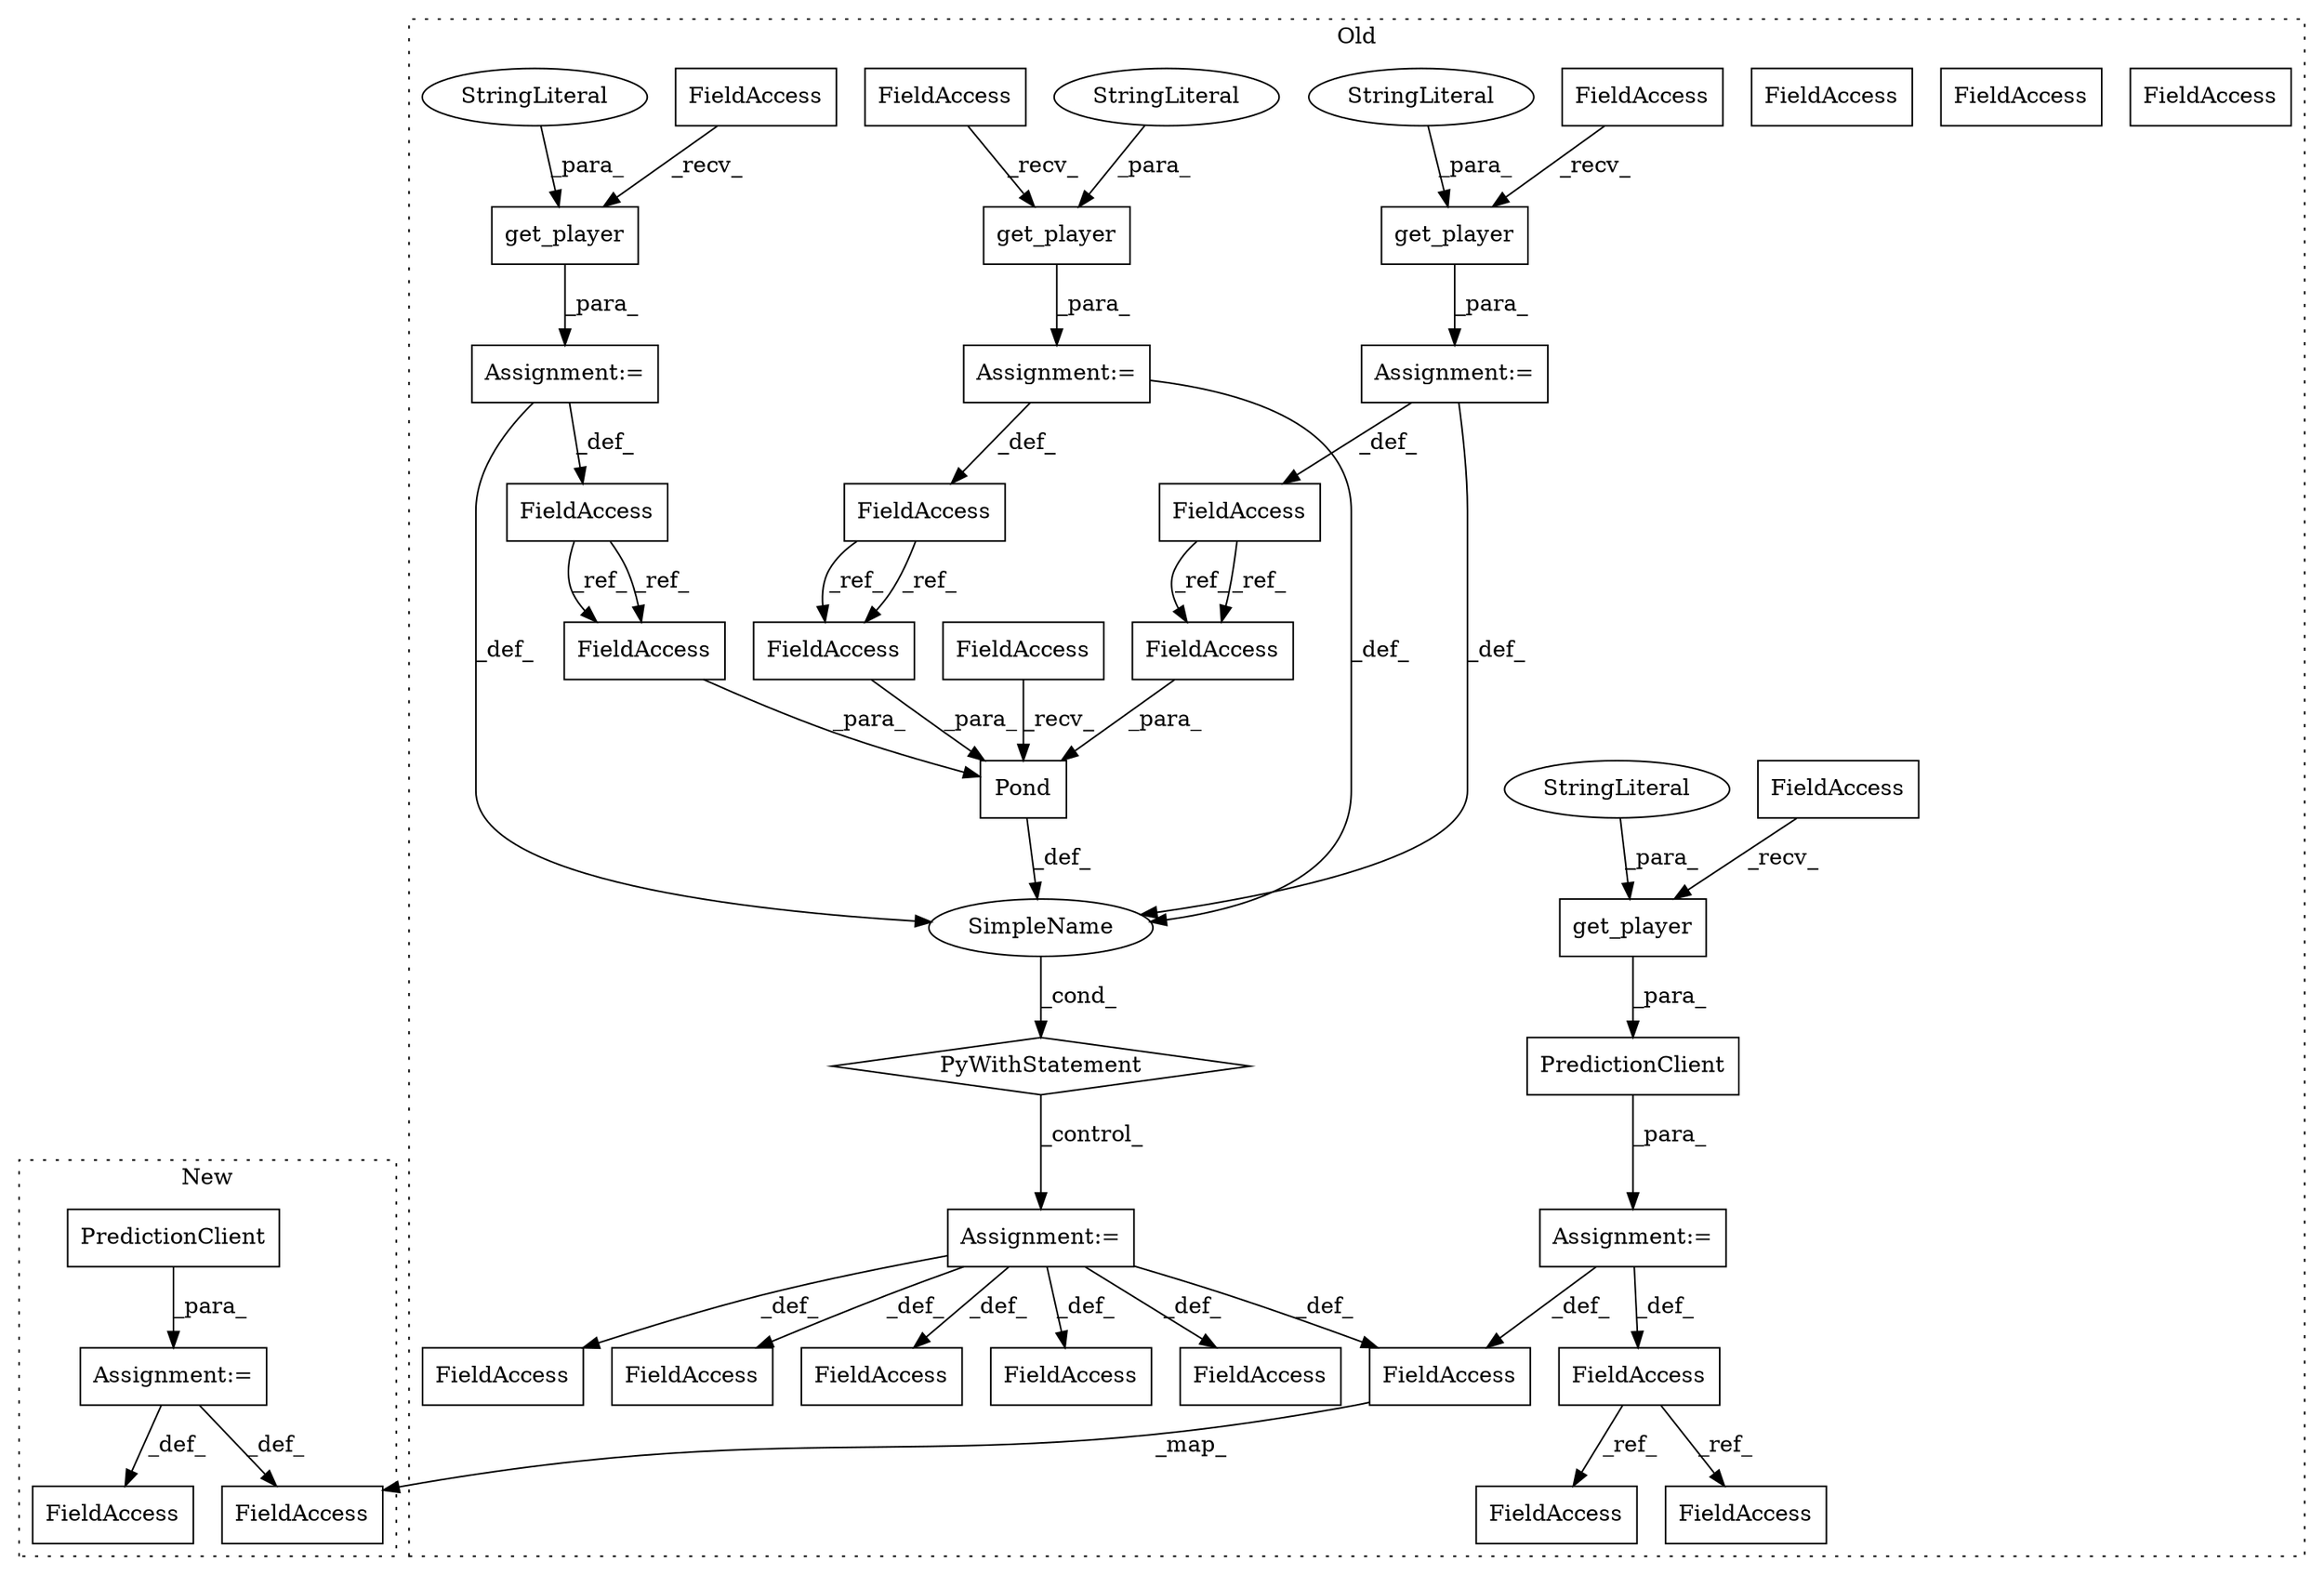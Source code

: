 digraph G {
subgraph cluster0 {
1 [label="get_player" a="32" s="7496,7526" l="11,1" shape="box"];
3 [label="PredictionClient" a="32" s="7472,7527" l="17,1" shape="box"];
4 [label="FieldAccess" a="22" s="7454" l="17" shape="box"];
6 [label="FieldAccess" a="22" s="7489" l="6" shape="box"];
7 [label="FieldAccess" a="22" s="7987" l="17" shape="box"];
8 [label="FieldAccess" a="22" s="8875" l="17" shape="box"];
9 [label="Assignment:=" a="7" s="7471" l="1" shape="box"];
10 [label="StringLiteral" a="45" s="7507" l="19" shape="ellipse"];
13 [label="FieldAccess" a="22" s="8842" l="13" shape="box"];
14 [label="Assignment:=" a="7" s="7787" l="4" shape="box"];
15 [label="Pond" a="32" s="7708,7744" l="5,1" shape="box"];
16 [label="SimpleName" a="42" s="" l="" shape="ellipse"];
17 [label="PyWithStatement" a="104" s="7676,7745" l="10,2" shape="diamond"];
18 [label="FieldAccess" a="22" s="7729" l="15" shape="box"];
19 [label="FieldAccess" a="22" s="7686" l="21" shape="box"];
20 [label="FieldAccess" a="22" s="7618" l="15" shape="box"];
21 [label="FieldAccess" a="22" s="8625" l="6" shape="box"];
22 [label="FieldAccess" a="22" s="7534" l="7" shape="box"];
23 [label="FieldAccess" a="22" s="7721" l="7" shape="box"];
24 [label="FieldAccess" a="22" s="8794" l="6" shape="box"];
25 [label="FieldAccess" a="22" s="7713" l="7" shape="box"];
26 [label="FieldAccess" a="22" s="7576" l="7" shape="box"];
27 [label="FieldAccess" a="22" s="8457" l="6" shape="box"];
28 [label="get_player" a="32" s="7641,7669" l="11,1" shape="box"];
29 [label="FieldAccess" a="22" s="7634" l="6" shape="box"];
30 [label="get_player" a="32" s="7549,7569" l="11,1" shape="box"];
31 [label="FieldAccess" a="22" s="7542" l="6" shape="box"];
32 [label="get_player" a="32" s="7591,7611" l="11,1" shape="box"];
33 [label="FieldAccess" a="22" s="7584" l="6" shape="box"];
34 [label="Assignment:=" a="7" s="7633" l="1" shape="box"];
35 [label="StringLiteral" a="45" s="7602" l="9" shape="ellipse"];
36 [label="StringLiteral" a="45" s="7560" l="9" shape="ellipse"];
37 [label="Assignment:=" a="7" s="7541" l="1" shape="box"];
38 [label="Assignment:=" a="7" s="7583" l="1" shape="box"];
39 [label="StringLiteral" a="45" s="7652" l="17" shape="ellipse"];
40 [label="FieldAccess" a="22" s="8698" l="6" shape="box"];
41 [label="FieldAccess" a="22" s="8510" l="6" shape="box"];
42 [label="FieldAccess" a="22" s="7713" l="7" shape="box"];
43 [label="FieldAccess" a="22" s="7721" l="7" shape="box"];
44 [label="FieldAccess" a="22" s="7729" l="15" shape="box"];
label = "Old";
style="dotted";
}
subgraph cluster1 {
2 [label="PredictionClient" a="32" s="7815" l="18" shape="box"];
5 [label="FieldAccess" a="22" s="7797" l="17" shape="box"];
11 [label="Assignment:=" a="7" s="7814" l="1" shape="box"];
12 [label="FieldAccess" a="22" s="8930" l="13" shape="box"];
label = "New";
style="dotted";
}
1 -> 3 [label="_para_"];
2 -> 11 [label="_para_"];
3 -> 9 [label="_para_"];
4 -> 8 [label="_ref_"];
4 -> 7 [label="_ref_"];
6 -> 1 [label="_recv_"];
9 -> 13 [label="_def_"];
9 -> 4 [label="_def_"];
10 -> 1 [label="_para_"];
11 -> 5 [label="_def_"];
11 -> 12 [label="_def_"];
13 -> 12 [label="_map_"];
14 -> 13 [label="_def_"];
14 -> 41 [label="_def_"];
14 -> 21 [label="_def_"];
14 -> 24 [label="_def_"];
14 -> 40 [label="_def_"];
14 -> 27 [label="_def_"];
15 -> 16 [label="_def_"];
16 -> 17 [label="_cond_"];
17 -> 14 [label="_control_"];
19 -> 15 [label="_recv_"];
20 -> 44 [label="_ref_"];
20 -> 44 [label="_ref_"];
22 -> 42 [label="_ref_"];
22 -> 42 [label="_ref_"];
26 -> 43 [label="_ref_"];
26 -> 43 [label="_ref_"];
28 -> 34 [label="_para_"];
29 -> 28 [label="_recv_"];
30 -> 37 [label="_para_"];
31 -> 30 [label="_recv_"];
32 -> 38 [label="_para_"];
33 -> 32 [label="_recv_"];
34 -> 16 [label="_def_"];
34 -> 20 [label="_def_"];
35 -> 32 [label="_para_"];
36 -> 30 [label="_para_"];
37 -> 22 [label="_def_"];
37 -> 16 [label="_def_"];
38 -> 26 [label="_def_"];
38 -> 16 [label="_def_"];
39 -> 28 [label="_para_"];
42 -> 15 [label="_para_"];
43 -> 15 [label="_para_"];
44 -> 15 [label="_para_"];
}